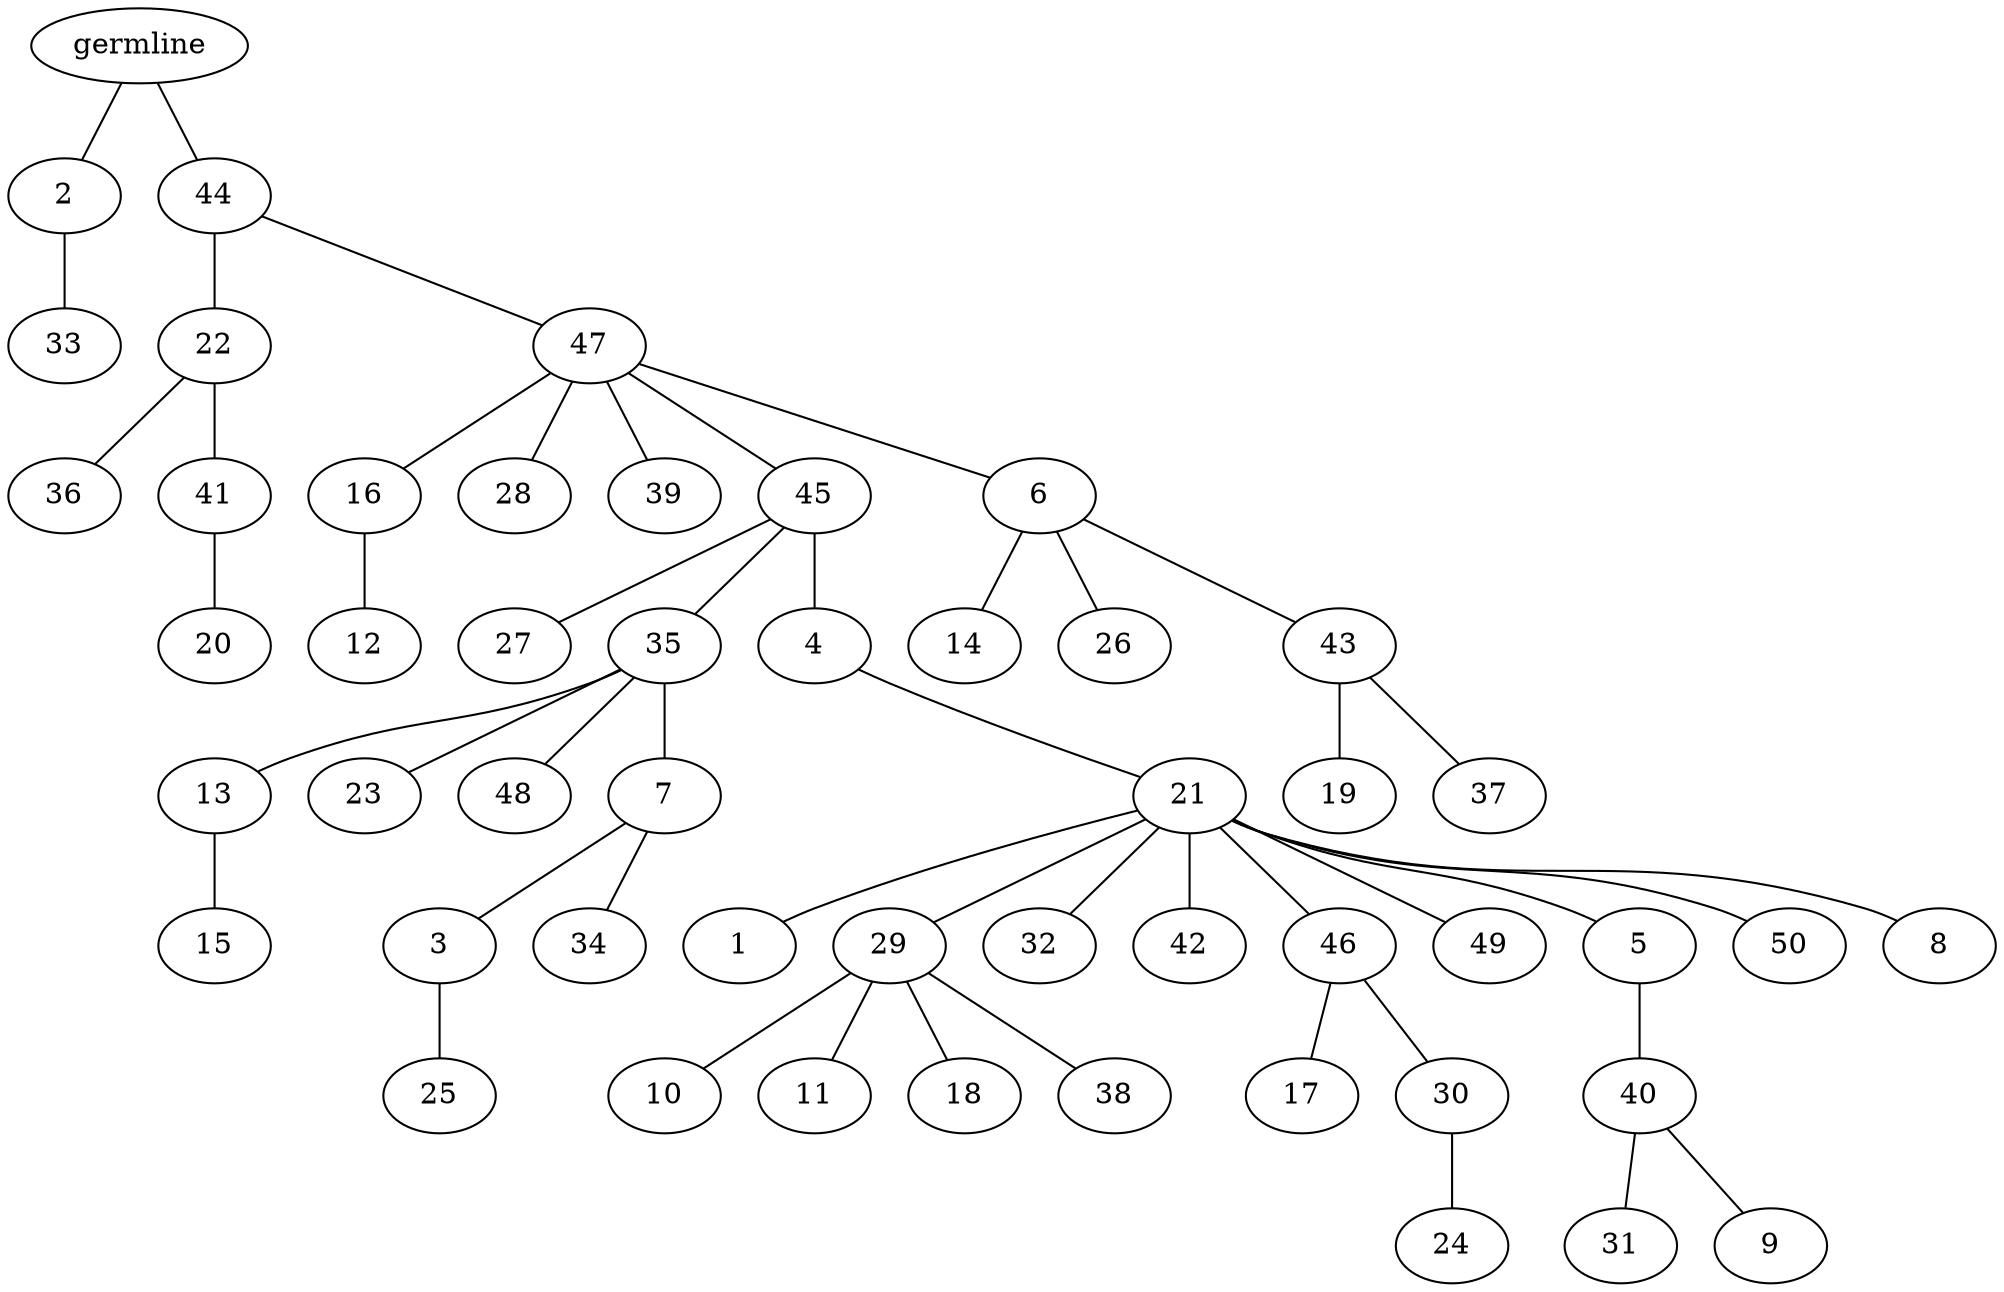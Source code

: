 graph tree {
    "139987335016656" [label="germline"];
    "139987341776016" [label="2"];
    "139987341775008" [label="33"];
    "139987341777120" [label="44"];
    "139987334622800" [label="22"];
    "139987338910448" [label="36"];
    "139987334620640" [label="41"];
    "139987334621360" [label="20"];
    "139987334621840" [label="47"];
    "139987334620304" [label="16"];
    "139987334619872" [label="12"];
    "139987334621552" [label="28"];
    "139987334623136" [label="39"];
    "139987334622368" [label="45"];
    "139987334619536" [label="27"];
    "139987334620160" [label="35"];
    "139987334621072" [label="13"];
    "139987334623184" [label="15"];
    "139987334622752" [label="23"];
    "139987334622656" [label="48"];
    "139987334622896" [label="7"];
    "139987334621648" [label="3"];
    "139987334621024" [label="25"];
    "139987334622560" [label="34"];
    "139987334622272" [label="4"];
    "139987334621936" [label="21"];
    "139987340019216" [label="1"];
    "139987340018304" [label="29"];
    "139987340020992" [label="10"];
    "139987340020224" [label="11"];
    "139987340021568" [label="18"];
    "139987340018784" [label="38"];
    "139987340020560" [label="32"];
    "139987340019360" [label="42"];
    "139987340018400" [label="46"];
    "139987340019024" [label="17"];
    "139987340018352" [label="30"];
    "139987340017776" [label="24"];
    "139987340020704" [label="49"];
    "139987340021376" [label="5"];
    "139987340018976" [label="40"];
    "139987340020320" [label="31"];
    "139987340019168" [label="9"];
    "139987340018448" [label="50"];
    "139987340020464" [label="8"];
    "139987334622848" [label="6"];
    "139987334621744" [label="14"];
    "139987340021472" [label="26"];
    "139987340019792" [label="43"];
    "139987340020176" [label="19"];
    "139987340020416" [label="37"];
    "139987335016656" -- "139987341776016";
    "139987335016656" -- "139987341777120";
    "139987341776016" -- "139987341775008";
    "139987341777120" -- "139987334622800";
    "139987341777120" -- "139987334621840";
    "139987334622800" -- "139987338910448";
    "139987334622800" -- "139987334620640";
    "139987334620640" -- "139987334621360";
    "139987334621840" -- "139987334620304";
    "139987334621840" -- "139987334621552";
    "139987334621840" -- "139987334623136";
    "139987334621840" -- "139987334622368";
    "139987334621840" -- "139987334622848";
    "139987334620304" -- "139987334619872";
    "139987334622368" -- "139987334619536";
    "139987334622368" -- "139987334620160";
    "139987334622368" -- "139987334622272";
    "139987334620160" -- "139987334621072";
    "139987334620160" -- "139987334622752";
    "139987334620160" -- "139987334622656";
    "139987334620160" -- "139987334622896";
    "139987334621072" -- "139987334623184";
    "139987334622896" -- "139987334621648";
    "139987334622896" -- "139987334622560";
    "139987334621648" -- "139987334621024";
    "139987334622272" -- "139987334621936";
    "139987334621936" -- "139987340019216";
    "139987334621936" -- "139987340018304";
    "139987334621936" -- "139987340020560";
    "139987334621936" -- "139987340019360";
    "139987334621936" -- "139987340018400";
    "139987334621936" -- "139987340020704";
    "139987334621936" -- "139987340021376";
    "139987334621936" -- "139987340018448";
    "139987334621936" -- "139987340020464";
    "139987340018304" -- "139987340020992";
    "139987340018304" -- "139987340020224";
    "139987340018304" -- "139987340021568";
    "139987340018304" -- "139987340018784";
    "139987340018400" -- "139987340019024";
    "139987340018400" -- "139987340018352";
    "139987340018352" -- "139987340017776";
    "139987340021376" -- "139987340018976";
    "139987340018976" -- "139987340020320";
    "139987340018976" -- "139987340019168";
    "139987334622848" -- "139987334621744";
    "139987334622848" -- "139987340021472";
    "139987334622848" -- "139987340019792";
    "139987340019792" -- "139987340020176";
    "139987340019792" -- "139987340020416";
}
